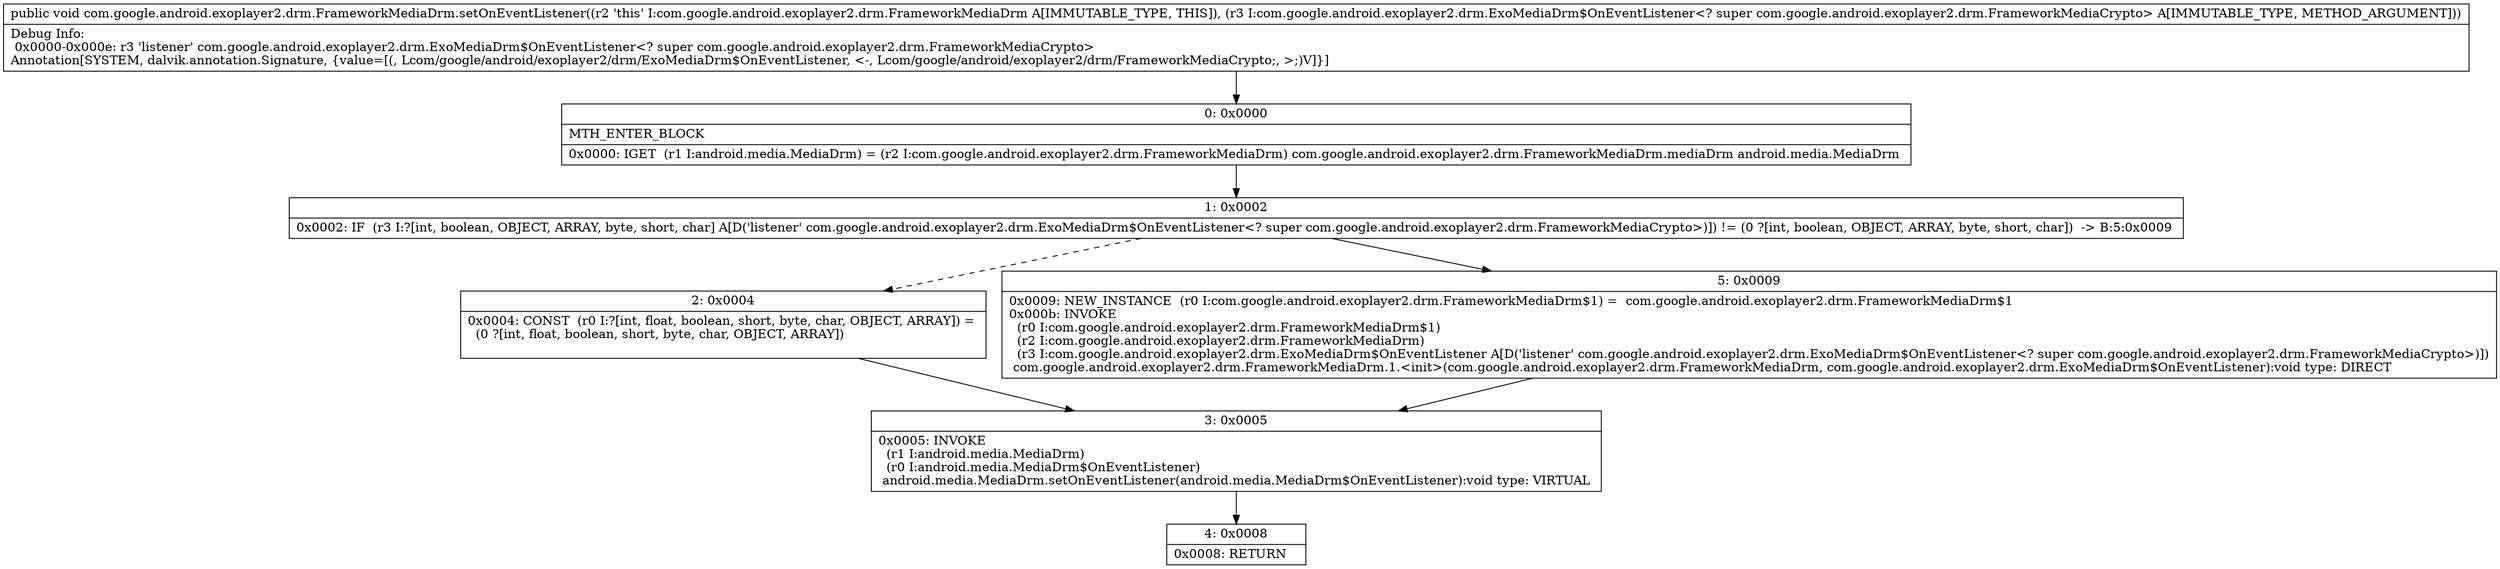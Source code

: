 digraph "CFG forcom.google.android.exoplayer2.drm.FrameworkMediaDrm.setOnEventListener(Lcom\/google\/android\/exoplayer2\/drm\/ExoMediaDrm$OnEventListener;)V" {
Node_0 [shape=record,label="{0\:\ 0x0000|MTH_ENTER_BLOCK\l|0x0000: IGET  (r1 I:android.media.MediaDrm) = (r2 I:com.google.android.exoplayer2.drm.FrameworkMediaDrm) com.google.android.exoplayer2.drm.FrameworkMediaDrm.mediaDrm android.media.MediaDrm \l}"];
Node_1 [shape=record,label="{1\:\ 0x0002|0x0002: IF  (r3 I:?[int, boolean, OBJECT, ARRAY, byte, short, char] A[D('listener' com.google.android.exoplayer2.drm.ExoMediaDrm$OnEventListener\<? super com.google.android.exoplayer2.drm.FrameworkMediaCrypto\>)]) != (0 ?[int, boolean, OBJECT, ARRAY, byte, short, char])  \-\> B:5:0x0009 \l}"];
Node_2 [shape=record,label="{2\:\ 0x0004|0x0004: CONST  (r0 I:?[int, float, boolean, short, byte, char, OBJECT, ARRAY]) = \l  (0 ?[int, float, boolean, short, byte, char, OBJECT, ARRAY])\l \l}"];
Node_3 [shape=record,label="{3\:\ 0x0005|0x0005: INVOKE  \l  (r1 I:android.media.MediaDrm)\l  (r0 I:android.media.MediaDrm$OnEventListener)\l android.media.MediaDrm.setOnEventListener(android.media.MediaDrm$OnEventListener):void type: VIRTUAL \l}"];
Node_4 [shape=record,label="{4\:\ 0x0008|0x0008: RETURN   \l}"];
Node_5 [shape=record,label="{5\:\ 0x0009|0x0009: NEW_INSTANCE  (r0 I:com.google.android.exoplayer2.drm.FrameworkMediaDrm$1) =  com.google.android.exoplayer2.drm.FrameworkMediaDrm$1 \l0x000b: INVOKE  \l  (r0 I:com.google.android.exoplayer2.drm.FrameworkMediaDrm$1)\l  (r2 I:com.google.android.exoplayer2.drm.FrameworkMediaDrm)\l  (r3 I:com.google.android.exoplayer2.drm.ExoMediaDrm$OnEventListener A[D('listener' com.google.android.exoplayer2.drm.ExoMediaDrm$OnEventListener\<? super com.google.android.exoplayer2.drm.FrameworkMediaCrypto\>)])\l com.google.android.exoplayer2.drm.FrameworkMediaDrm.1.\<init\>(com.google.android.exoplayer2.drm.FrameworkMediaDrm, com.google.android.exoplayer2.drm.ExoMediaDrm$OnEventListener):void type: DIRECT \l}"];
MethodNode[shape=record,label="{public void com.google.android.exoplayer2.drm.FrameworkMediaDrm.setOnEventListener((r2 'this' I:com.google.android.exoplayer2.drm.FrameworkMediaDrm A[IMMUTABLE_TYPE, THIS]), (r3 I:com.google.android.exoplayer2.drm.ExoMediaDrm$OnEventListener\<? super com.google.android.exoplayer2.drm.FrameworkMediaCrypto\> A[IMMUTABLE_TYPE, METHOD_ARGUMENT]))  | Debug Info:\l  0x0000\-0x000e: r3 'listener' com.google.android.exoplayer2.drm.ExoMediaDrm$OnEventListener\<? super com.google.android.exoplayer2.drm.FrameworkMediaCrypto\>\lAnnotation[SYSTEM, dalvik.annotation.Signature, \{value=[(, Lcom\/google\/android\/exoplayer2\/drm\/ExoMediaDrm$OnEventListener, \<\-, Lcom\/google\/android\/exoplayer2\/drm\/FrameworkMediaCrypto;, \>;)V]\}]\l}"];
MethodNode -> Node_0;
Node_0 -> Node_1;
Node_1 -> Node_2[style=dashed];
Node_1 -> Node_5;
Node_2 -> Node_3;
Node_3 -> Node_4;
Node_5 -> Node_3;
}

